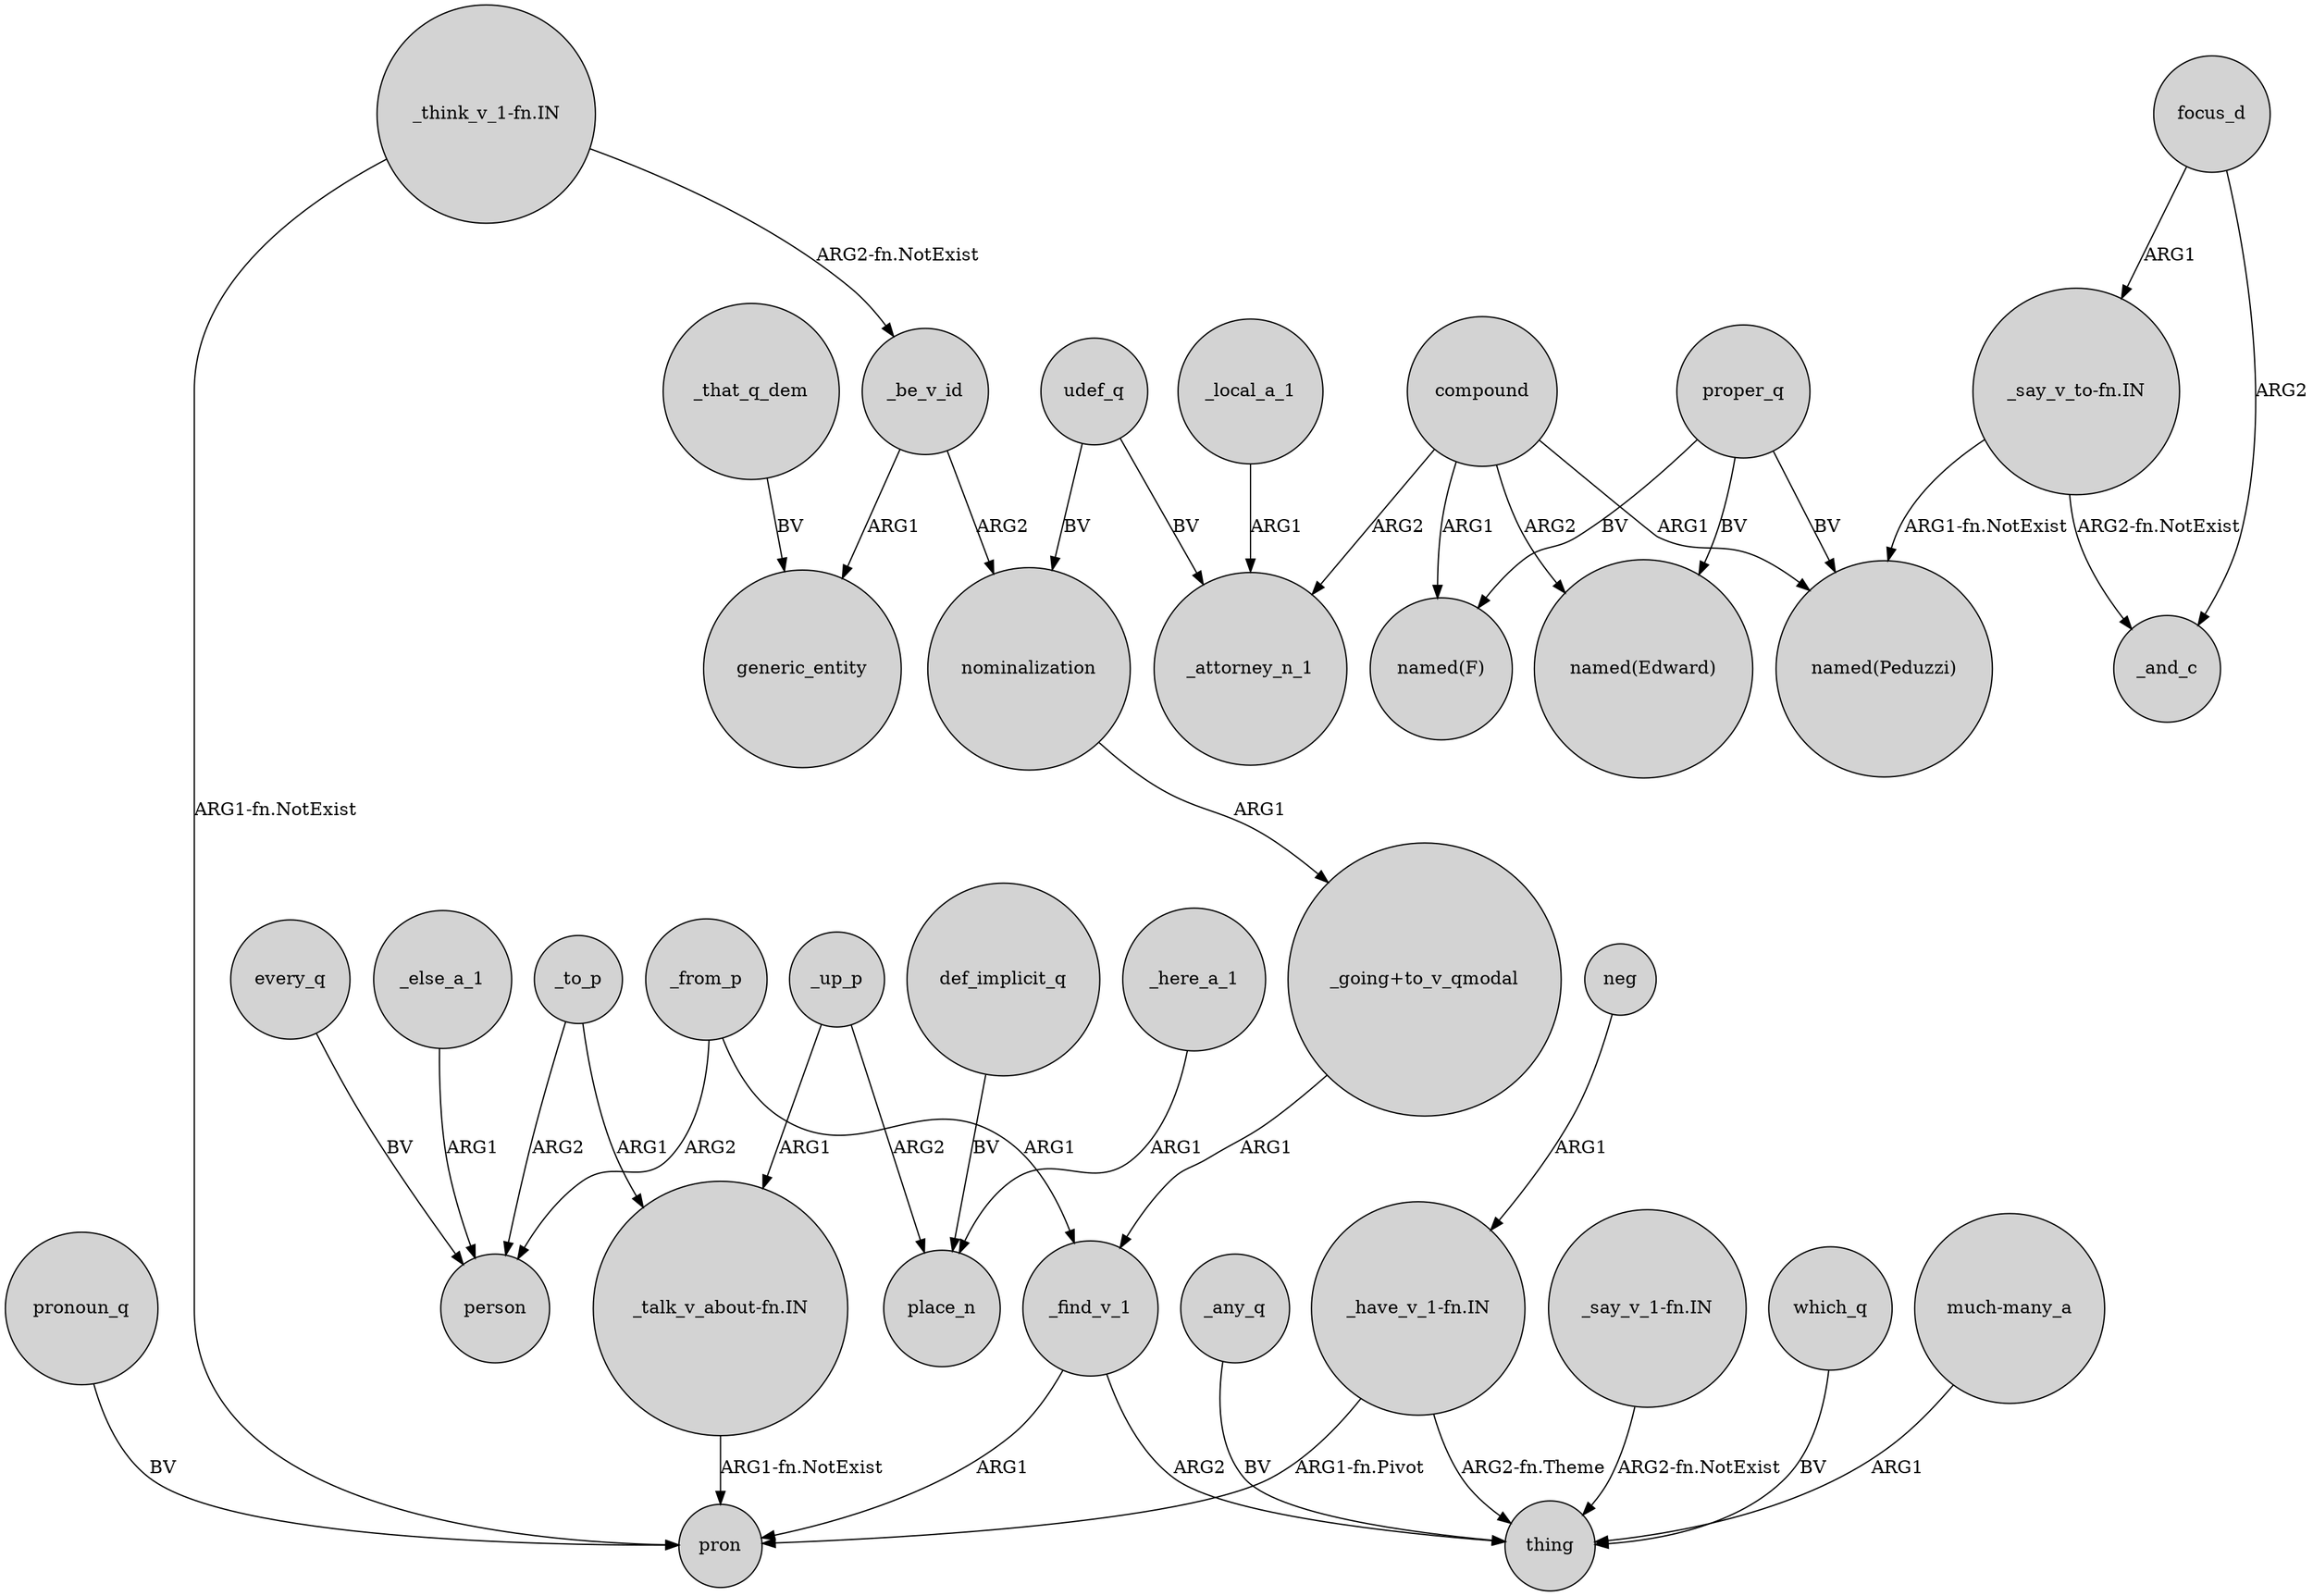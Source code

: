 digraph {
	node [shape=circle style=filled]
	"_going+to_v_qmodal" -> _find_v_1 [label=ARG1]
	_here_a_1 -> place_n [label=ARG1]
	_find_v_1 -> thing [label=ARG2]
	neg -> "_have_v_1-fn.IN" [label=ARG1]
	"_think_v_1-fn.IN" -> pron [label="ARG1-fn.NotExist"]
	_that_q_dem -> generic_entity [label=BV]
	_from_p -> _find_v_1 [label=ARG1]
	proper_q -> "named(F)" [label=BV]
	proper_q -> "named(Peduzzi)" [label=BV]
	"_think_v_1-fn.IN" -> _be_v_id [label="ARG2-fn.NotExist"]
	_from_p -> person [label=ARG2]
	_to_p -> "_talk_v_about-fn.IN" [label=ARG1]
	every_q -> person [label=BV]
	def_implicit_q -> place_n [label=BV]
	_be_v_id -> generic_entity [label=ARG1]
	compound -> _attorney_n_1 [label=ARG2]
	"_have_v_1-fn.IN" -> pron [label="ARG1-fn.Pivot"]
	"much-many_a" -> thing [label=ARG1]
	focus_d -> _and_c [label=ARG2]
	_find_v_1 -> pron [label=ARG1]
	_up_p -> "_talk_v_about-fn.IN" [label=ARG1]
	pronoun_q -> pron [label=BV]
	compound -> "named(Edward)" [label=ARG2]
	udef_q -> _attorney_n_1 [label=BV]
	_else_a_1 -> person [label=ARG1]
	"_say_v_to-fn.IN" -> _and_c [label="ARG2-fn.NotExist"]
	_up_p -> place_n [label=ARG2]
	_be_v_id -> nominalization [label=ARG2]
	"_have_v_1-fn.IN" -> thing [label="ARG2-fn.Theme"]
	udef_q -> nominalization [label=BV]
	_local_a_1 -> _attorney_n_1 [label=ARG1]
	"_say_v_to-fn.IN" -> "named(Peduzzi)" [label="ARG1-fn.NotExist"]
	compound -> "named(Peduzzi)" [label=ARG1]
	proper_q -> "named(Edward)" [label=BV]
	"_talk_v_about-fn.IN" -> pron [label="ARG1-fn.NotExist"]
	compound -> "named(F)" [label=ARG1]
	_to_p -> person [label=ARG2]
	nominalization -> "_going+to_v_qmodal" [label=ARG1]
	_any_q -> thing [label=BV]
	"_say_v_1-fn.IN" -> thing [label="ARG2-fn.NotExist"]
	focus_d -> "_say_v_to-fn.IN" [label=ARG1]
	which_q -> thing [label=BV]
}
